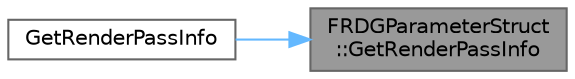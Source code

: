 digraph "FRDGParameterStruct::GetRenderPassInfo"
{
 // INTERACTIVE_SVG=YES
 // LATEX_PDF_SIZE
  bgcolor="transparent";
  edge [fontname=Helvetica,fontsize=10,labelfontname=Helvetica,labelfontsize=10];
  node [fontname=Helvetica,fontsize=10,shape=box,height=0.2,width=0.4];
  rankdir="RL";
  Node1 [id="Node000001",label="FRDGParameterStruct\l::GetRenderPassInfo",height=0.2,width=0.4,color="gray40", fillcolor="grey60", style="filled", fontcolor="black",tooltip="Returns the render pass info generated from the render target binding slots."];
  Node1 -> Node2 [id="edge1_Node000001_Node000002",dir="back",color="steelblue1",style="solid",tooltip=" "];
  Node2 [id="Node000002",label="GetRenderPassInfo",height=0.2,width=0.4,color="grey40", fillcolor="white", style="filled",URL="$da/d5a/RenderGraphParameter_8h.html#a382ea8eee7c6158c5c5f5ef04fcdec10",tooltip="Helper function to get RHI render pass info from a pass parameter struct."];
}
